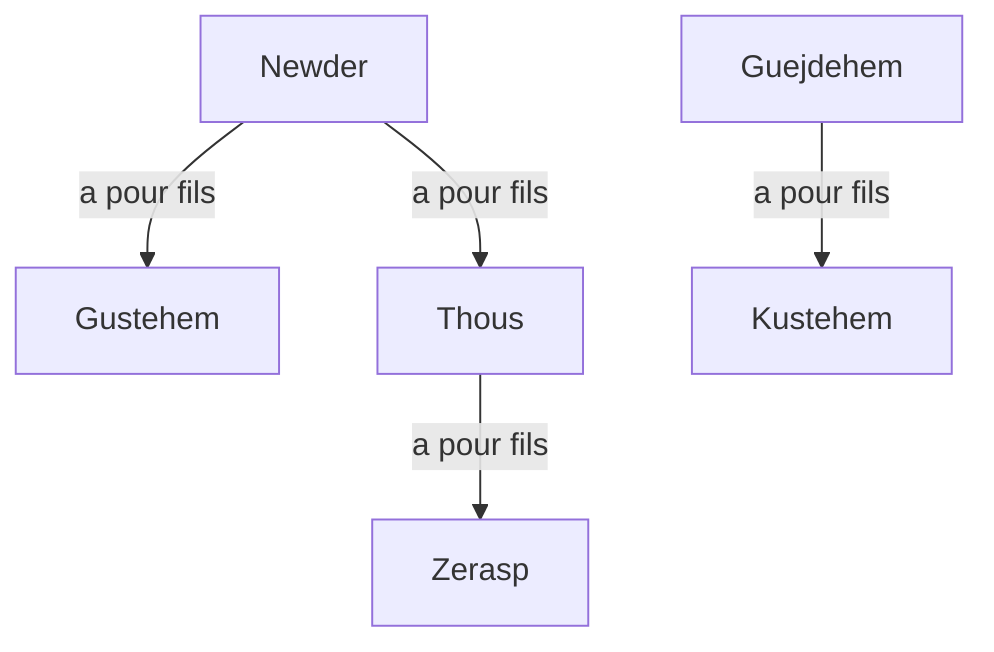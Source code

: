 graph TD
Newder --a pour fils--> Gustehem
Newder --a pour fils--> Thous
Guejdehem --a pour fils--> Kustehem
Thous --a pour fils--> Zerasp